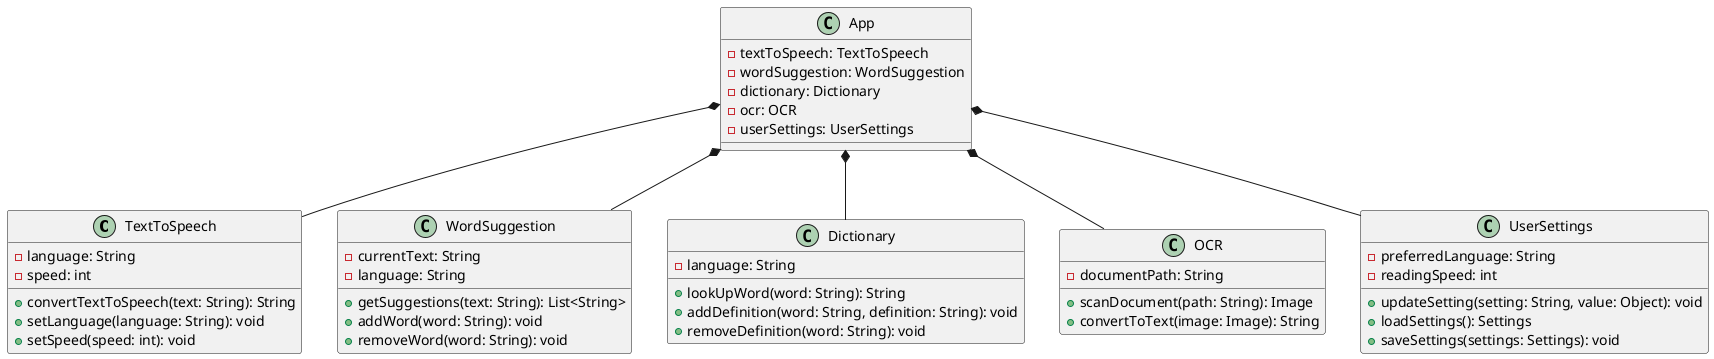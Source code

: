 @startuml


class TextToSpeech {
  -language: String
  -speed: int
  +convertTextToSpeech(text: String): String
  +setLanguage(language: String): void
  +setSpeed(speed: int): void
}

class WordSuggestion {
  -currentText: String
  -language: String
  +getSuggestions(text: String): List<String>
  +addWord(word: String): void
  +removeWord(word: String): void
}

class Dictionary {
  -language: String
  +lookUpWord(word: String): String
  +addDefinition(word: String, definition: String): void
  +removeDefinition(word: String): void
}

class OCR {
  -documentPath: String
  +scanDocument(path: String): Image
  +convertToText(image: Image): String
}

class UserSettings {
  -preferredLanguage: String
  -readingSpeed: int
  +updateSetting(setting: String, value: Object): void
  +loadSettings(): Settings
  +saveSettings(settings: Settings): void
}

Class App {
  -textToSpeech: TextToSpeech
  -wordSuggestion: WordSuggestion
  -dictionary: Dictionary
  -ocr: OCR
  -userSettings: UserSettings
}


App *-- TextToSpeech
App *-- WordSuggestion
App *-- Dictionary
App *-- OCR
App *-- UserSettings

@enduml
